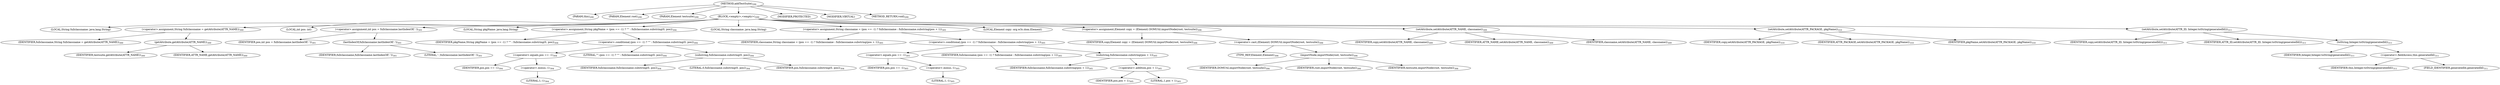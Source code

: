 digraph "addTestSuite" {  
"567" [label = <(METHOD,addTestSuite)<SUB>299</SUB>> ]
"568" [label = <(PARAM,this)<SUB>299</SUB>> ]
"569" [label = <(PARAM,Element root)<SUB>299</SUB>> ]
"570" [label = <(PARAM,Element testsuite)<SUB>299</SUB>> ]
"571" [label = <(BLOCK,&lt;empty&gt;,&lt;empty&gt;)<SUB>299</SUB>> ]
"572" [label = <(LOCAL,String fullclassname: java.lang.String)> ]
"573" [label = <(&lt;operator&gt;.assignment,String fullclassname = getAttribute(ATTR_NAME))<SUB>300</SUB>> ]
"574" [label = <(IDENTIFIER,fullclassname,String fullclassname = getAttribute(ATTR_NAME))<SUB>300</SUB>> ]
"575" [label = <(getAttribute,getAttribute(ATTR_NAME))<SUB>300</SUB>> ]
"576" [label = <(IDENTIFIER,testsuite,getAttribute(ATTR_NAME))<SUB>300</SUB>> ]
"577" [label = <(IDENTIFIER,ATTR_NAME,getAttribute(ATTR_NAME))<SUB>300</SUB>> ]
"578" [label = <(LOCAL,int pos: int)> ]
"579" [label = <(&lt;operator&gt;.assignment,int pos = fullclassname.lastIndexOf('.'))<SUB>301</SUB>> ]
"580" [label = <(IDENTIFIER,pos,int pos = fullclassname.lastIndexOf('.'))<SUB>301</SUB>> ]
"581" [label = <(lastIndexOf,fullclassname.lastIndexOf('.'))<SUB>301</SUB>> ]
"582" [label = <(IDENTIFIER,fullclassname,fullclassname.lastIndexOf('.'))<SUB>301</SUB>> ]
"583" [label = <(LITERAL,'.',fullclassname.lastIndexOf('.'))<SUB>301</SUB>> ]
"584" [label = <(LOCAL,String pkgName: java.lang.String)> ]
"585" [label = <(&lt;operator&gt;.assignment,String pkgName = (pos == -1) ? &quot;&quot; : fullclassname.substring(0, pos))<SUB>304</SUB>> ]
"586" [label = <(IDENTIFIER,pkgName,String pkgName = (pos == -1) ? &quot;&quot; : fullclassname.substring(0, pos))<SUB>304</SUB>> ]
"587" [label = <(&lt;operator&gt;.conditional,(pos == -1) ? &quot;&quot; : fullclassname.substring(0, pos))<SUB>304</SUB>> ]
"588" [label = <(&lt;operator&gt;.equals,pos == -1)<SUB>304</SUB>> ]
"589" [label = <(IDENTIFIER,pos,pos == -1)<SUB>304</SUB>> ]
"590" [label = <(&lt;operator&gt;.minus,-1)<SUB>304</SUB>> ]
"591" [label = <(LITERAL,1,-1)<SUB>304</SUB>> ]
"592" [label = <(LITERAL,&quot;&quot;,(pos == -1) ? &quot;&quot; : fullclassname.substring(0, pos))<SUB>304</SUB>> ]
"593" [label = <(substring,fullclassname.substring(0, pos))<SUB>304</SUB>> ]
"594" [label = <(IDENTIFIER,fullclassname,fullclassname.substring(0, pos))<SUB>304</SUB>> ]
"595" [label = <(LITERAL,0,fullclassname.substring(0, pos))<SUB>304</SUB>> ]
"596" [label = <(IDENTIFIER,pos,fullclassname.substring(0, pos))<SUB>304</SUB>> ]
"597" [label = <(LOCAL,String classname: java.lang.String)> ]
"598" [label = <(&lt;operator&gt;.assignment,String classname = (pos == -1) ? fullclassname : fullclassname.substring(pos + 1))<SUB>305</SUB>> ]
"599" [label = <(IDENTIFIER,classname,String classname = (pos == -1) ? fullclassname : fullclassname.substring(pos + 1))<SUB>305</SUB>> ]
"600" [label = <(&lt;operator&gt;.conditional,(pos == -1) ? fullclassname : fullclassname.substring(pos + 1))<SUB>305</SUB>> ]
"601" [label = <(&lt;operator&gt;.equals,pos == -1)<SUB>305</SUB>> ]
"602" [label = <(IDENTIFIER,pos,pos == -1)<SUB>305</SUB>> ]
"603" [label = <(&lt;operator&gt;.minus,-1)<SUB>305</SUB>> ]
"604" [label = <(LITERAL,1,-1)<SUB>305</SUB>> ]
"605" [label = <(IDENTIFIER,fullclassname,(pos == -1) ? fullclassname : fullclassname.substring(pos + 1))<SUB>305</SUB>> ]
"606" [label = <(substring,fullclassname.substring(pos + 1))<SUB>305</SUB>> ]
"607" [label = <(IDENTIFIER,fullclassname,fullclassname.substring(pos + 1))<SUB>305</SUB>> ]
"608" [label = <(&lt;operator&gt;.addition,pos + 1)<SUB>305</SUB>> ]
"609" [label = <(IDENTIFIER,pos,pos + 1)<SUB>305</SUB>> ]
"610" [label = <(LITERAL,1,pos + 1)<SUB>305</SUB>> ]
"611" [label = <(LOCAL,Element copy: org.w3c.dom.Element)> ]
"612" [label = <(&lt;operator&gt;.assignment,Element copy = (Element) DOMUtil.importNode(root, testsuite))<SUB>306</SUB>> ]
"613" [label = <(IDENTIFIER,copy,Element copy = (Element) DOMUtil.importNode(root, testsuite))<SUB>306</SUB>> ]
"614" [label = <(&lt;operator&gt;.cast,(Element) DOMUtil.importNode(root, testsuite))<SUB>306</SUB>> ]
"615" [label = <(TYPE_REF,Element,Element)<SUB>306</SUB>> ]
"616" [label = <(importNode,importNode(root, testsuite))<SUB>306</SUB>> ]
"617" [label = <(IDENTIFIER,DOMUtil,importNode(root, testsuite))<SUB>306</SUB>> ]
"618" [label = <(IDENTIFIER,root,importNode(root, testsuite))<SUB>306</SUB>> ]
"619" [label = <(IDENTIFIER,testsuite,importNode(root, testsuite))<SUB>306</SUB>> ]
"620" [label = <(setAttribute,setAttribute(ATTR_NAME, classname))<SUB>309</SUB>> ]
"621" [label = <(IDENTIFIER,copy,setAttribute(ATTR_NAME, classname))<SUB>309</SUB>> ]
"622" [label = <(IDENTIFIER,ATTR_NAME,setAttribute(ATTR_NAME, classname))<SUB>309</SUB>> ]
"623" [label = <(IDENTIFIER,classname,setAttribute(ATTR_NAME, classname))<SUB>309</SUB>> ]
"624" [label = <(setAttribute,setAttribute(ATTR_PACKAGE, pkgName))<SUB>310</SUB>> ]
"625" [label = <(IDENTIFIER,copy,setAttribute(ATTR_PACKAGE, pkgName))<SUB>310</SUB>> ]
"626" [label = <(IDENTIFIER,ATTR_PACKAGE,setAttribute(ATTR_PACKAGE, pkgName))<SUB>310</SUB>> ]
"627" [label = <(IDENTIFIER,pkgName,setAttribute(ATTR_PACKAGE, pkgName))<SUB>310</SUB>> ]
"628" [label = <(setAttribute,setAttribute(ATTR_ID, Integer.toString(generatedId)))<SUB>311</SUB>> ]
"629" [label = <(IDENTIFIER,copy,setAttribute(ATTR_ID, Integer.toString(generatedId)))<SUB>311</SUB>> ]
"630" [label = <(IDENTIFIER,ATTR_ID,setAttribute(ATTR_ID, Integer.toString(generatedId)))<SUB>311</SUB>> ]
"631" [label = <(toString,Integer.toString(generatedId))<SUB>311</SUB>> ]
"632" [label = <(IDENTIFIER,Integer,Integer.toString(generatedId))<SUB>311</SUB>> ]
"633" [label = <(&lt;operator&gt;.fieldAccess,this.generatedId)<SUB>311</SUB>> ]
"634" [label = <(IDENTIFIER,this,Integer.toString(generatedId))<SUB>311</SUB>> ]
"635" [label = <(FIELD_IDENTIFIER,generatedId,generatedId)<SUB>311</SUB>> ]
"636" [label = <(MODIFIER,PROTECTED)> ]
"637" [label = <(MODIFIER,VIRTUAL)> ]
"638" [label = <(METHOD_RETURN,void)<SUB>299</SUB>> ]
  "567" -> "568" 
  "567" -> "569" 
  "567" -> "570" 
  "567" -> "571" 
  "567" -> "636" 
  "567" -> "637" 
  "567" -> "638" 
  "571" -> "572" 
  "571" -> "573" 
  "571" -> "578" 
  "571" -> "579" 
  "571" -> "584" 
  "571" -> "585" 
  "571" -> "597" 
  "571" -> "598" 
  "571" -> "611" 
  "571" -> "612" 
  "571" -> "620" 
  "571" -> "624" 
  "571" -> "628" 
  "573" -> "574" 
  "573" -> "575" 
  "575" -> "576" 
  "575" -> "577" 
  "579" -> "580" 
  "579" -> "581" 
  "581" -> "582" 
  "581" -> "583" 
  "585" -> "586" 
  "585" -> "587" 
  "587" -> "588" 
  "587" -> "592" 
  "587" -> "593" 
  "588" -> "589" 
  "588" -> "590" 
  "590" -> "591" 
  "593" -> "594" 
  "593" -> "595" 
  "593" -> "596" 
  "598" -> "599" 
  "598" -> "600" 
  "600" -> "601" 
  "600" -> "605" 
  "600" -> "606" 
  "601" -> "602" 
  "601" -> "603" 
  "603" -> "604" 
  "606" -> "607" 
  "606" -> "608" 
  "608" -> "609" 
  "608" -> "610" 
  "612" -> "613" 
  "612" -> "614" 
  "614" -> "615" 
  "614" -> "616" 
  "616" -> "617" 
  "616" -> "618" 
  "616" -> "619" 
  "620" -> "621" 
  "620" -> "622" 
  "620" -> "623" 
  "624" -> "625" 
  "624" -> "626" 
  "624" -> "627" 
  "628" -> "629" 
  "628" -> "630" 
  "628" -> "631" 
  "631" -> "632" 
  "631" -> "633" 
  "633" -> "634" 
  "633" -> "635" 
}
